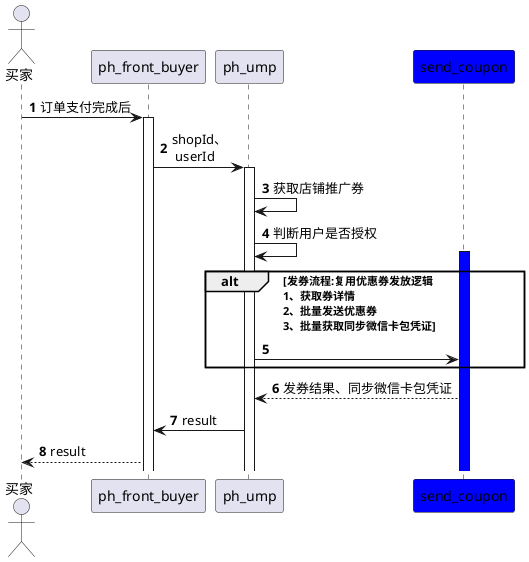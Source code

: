 @startuml
'https://plantuml.com/sequence-diagram

actor 买家 as admin
participant ph_front_buyer as ph_front_buyer
participant ph_ump as ph_ump
participant send_coupon as send_coupon #blue

autonumber
admin -> ph_front_buyer: 订单支付完成后
activate ph_front_buyer
ph_front_buyer -> ph_ump:shopId、\n userId
activate ph_ump
ph_ump -> ph_ump: 获取店铺推广券
ph_ump -> ph_ump: 判断用户是否授权
alt 发券流程:复用优惠券发放逻辑 \n1、获取券详情 \n2、批量发送优惠券 \n3、批量获取同步微信卡包凭证
activate send_coupon #blue
ph_ump -> send_coupon:
end
send_coupon --> ph_ump: 发券结果、同步微信卡包凭证
ph_ump -> ph_front_buyer: result
ph_front_buyer --> admin: result
@enduml